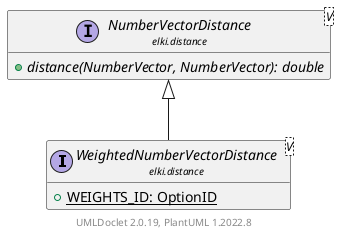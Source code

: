 @startuml
    remove .*\.(Instance|Par|Parameterizer|Factory)$
    set namespaceSeparator none
    hide empty fields
    hide empty methods

    interface "<size:14>WeightedNumberVectorDistance\n<size:10>elki.distance" as elki.distance.WeightedNumberVectorDistance<V> [[WeightedNumberVectorDistance.html]] {
        {static} +WEIGHTS_ID: OptionID
    }

    interface "<size:14>NumberVectorDistance\n<size:10>elki.distance" as elki.distance.NumberVectorDistance<V> [[NumberVectorDistance.html]] {
        {abstract} +distance(NumberVector, NumberVector): double
    }

    elki.distance.NumberVectorDistance <|-- elki.distance.WeightedNumberVectorDistance

    center footer UMLDoclet 2.0.19, PlantUML 1.2022.8
@enduml
